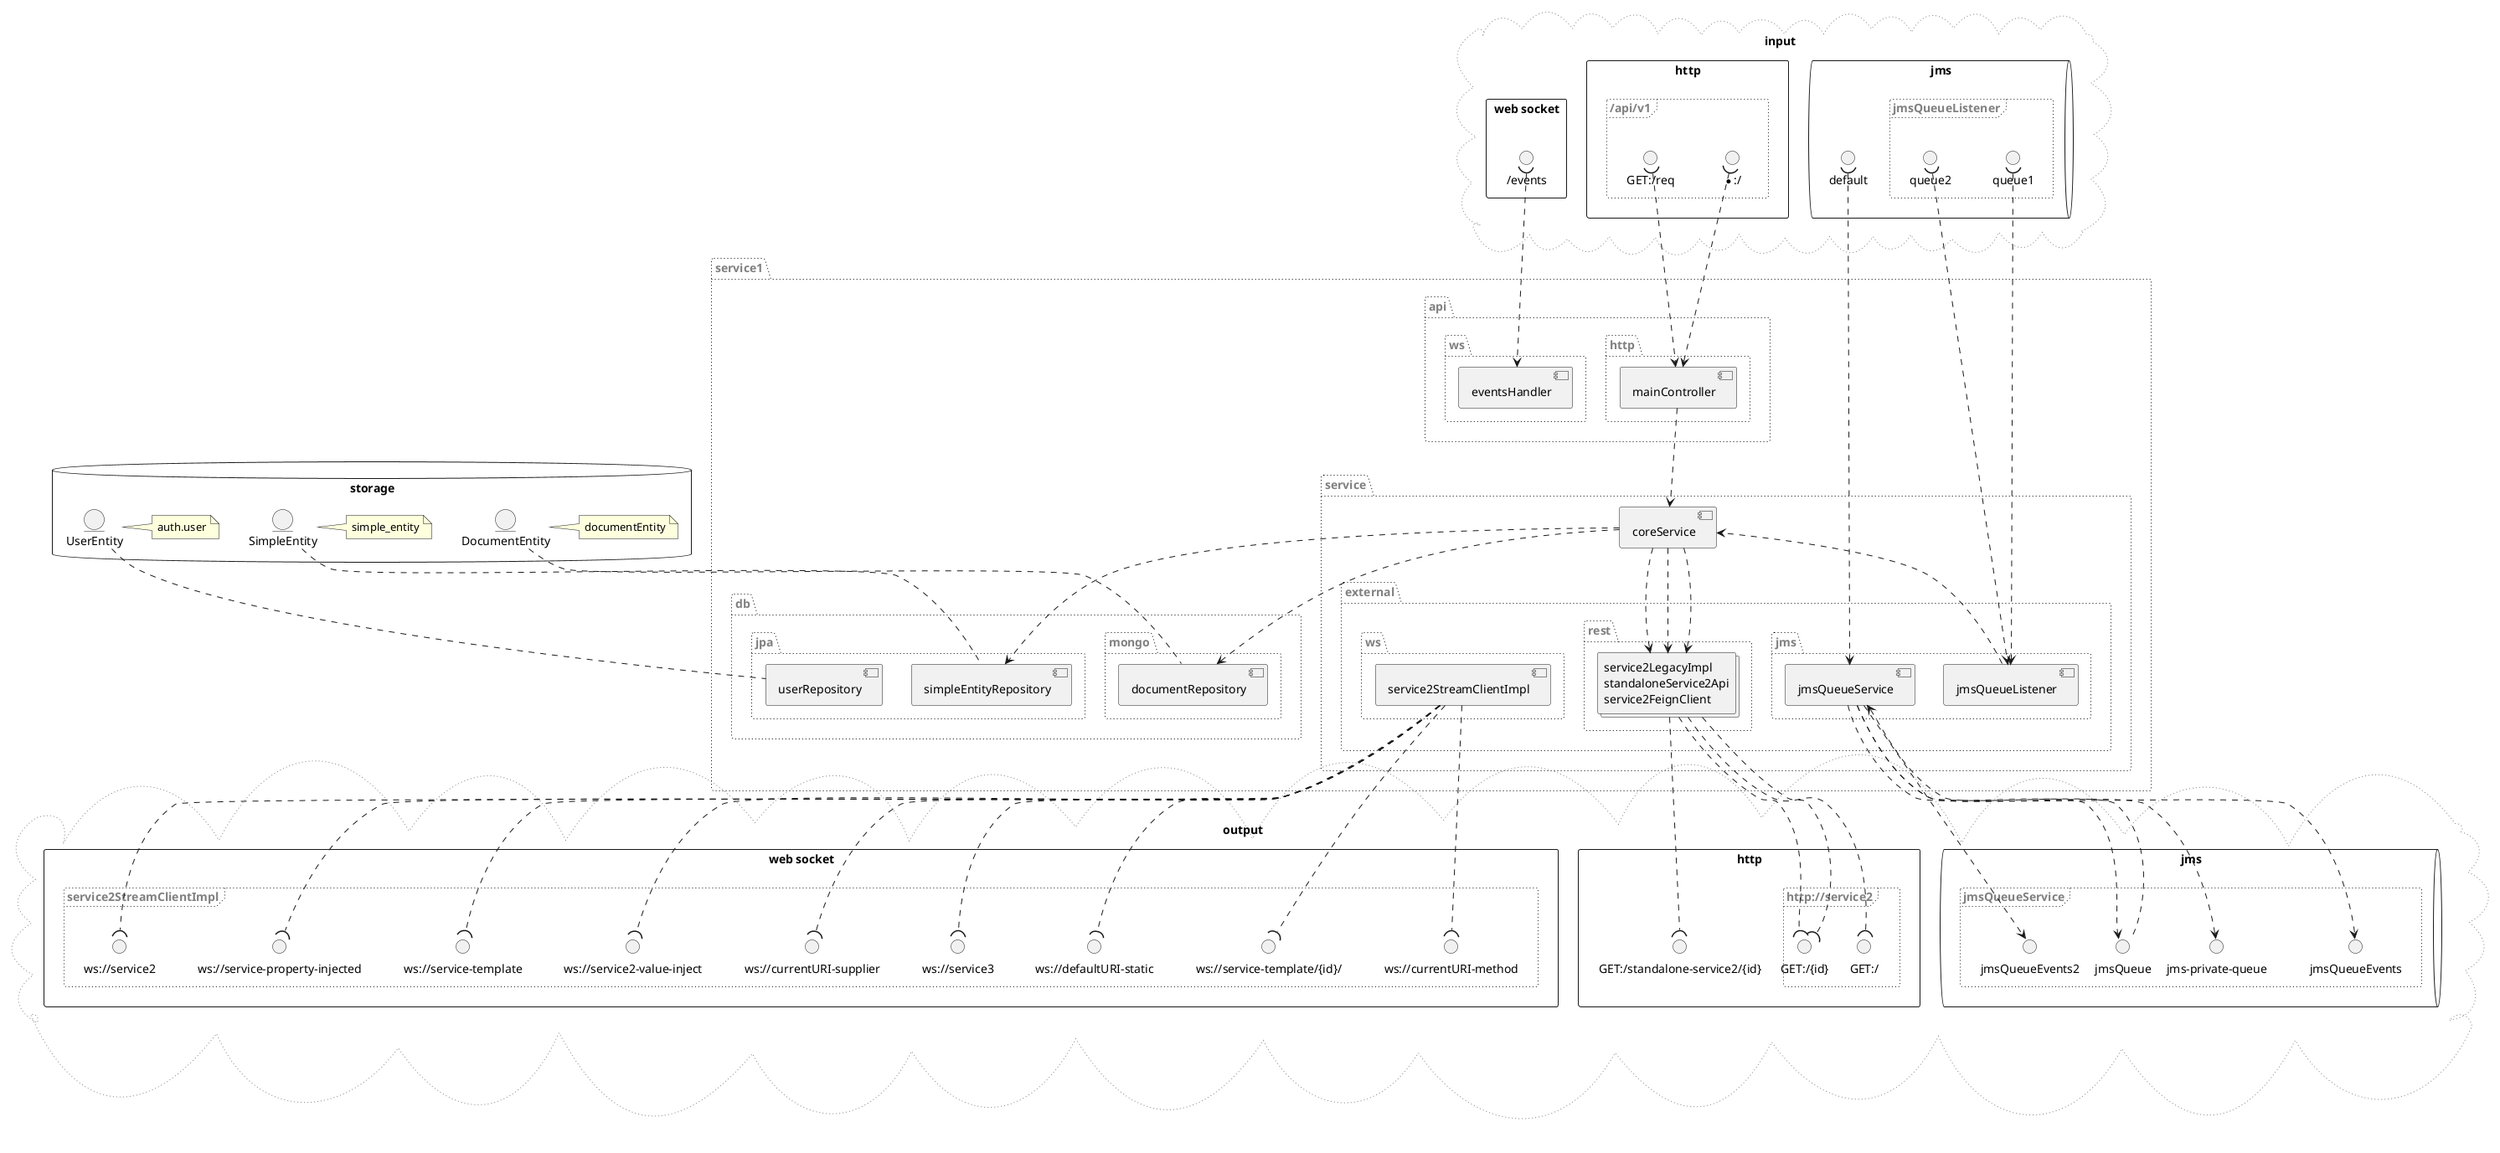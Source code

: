 @startuml
package "service1" as service1 #line.dotted;text:gray {
  package "api" as service1.api #line.dotted;text:gray {
    package "http" as service1.api.http #line.dotted;text:gray {
      component mainController as mainController
    }
    package "ws" as service1.api.ws #line.dotted;text:gray {
      component eventsHandler as eventsHandler
    }
  }
  package "service" as service1.service #line.dotted;text:gray {
    component coreService as coreService
    package "external" as service1.service.external #line.dotted;text:gray {
      package "jms" as service1.service.external.jms #line.dotted;text:gray {
        component jmsQueueListener as jmsQueueListener
        component jmsQueueService as jmsQueueService
      }
      package "rest" as service1.service.external.rest #line.dotted;text:gray {
        collections "service2LegacyImpl\n\
standaloneService2Api\n\
service2FeignClient" as service1.service.external.rest.components
      }
      package "ws" as service1.service.external.ws #line.dotted;text:gray {
        component service2StreamClientImpl as service2StreamClientImpl
      }
    }
  }
  package "db" as service1.db #line.dotted;text:gray {
    package "jpa" as service1.db.jpa #line.dotted;text:gray {
      component simpleEntityRepository as simpleEntityRepository
      component userRepository as userRepository
    }
    package "mongo" as service1.db.mongo #line.dotted;text:gray {
      component documentRepository as documentRepository
    }
  }
}
mainController ..> coreService
coreService ..> service1.service.external.rest.components
coreService ..> service1.service.external.rest.components
coreService ..> service1.service.external.rest.components
coreService ..> simpleEntityRepository
coreService ..> documentRepository
jmsQueueListener ..> coreService
database "storage" as storage {
  entity "SimpleEntity" as internal.storage.service1.db.jpa.model.SimpleEntity
  note right of internal.storage.service1.db.jpa.model.SimpleEntity: simple_entity
  internal.storage.service1.db.jpa.model.SimpleEntity .. simpleEntityRepository
  entity "UserEntity" as internal.storage.service1.db.jpa.model.UserEntity
  note right of internal.storage.service1.db.jpa.model.UserEntity: auth.user
  internal.storage.service1.db.jpa.model.UserEntity .. userRepository
  entity "DocumentEntity" as internal.storage.service1.db.mongo.model.DocumentEntity
  note right of internal.storage.service1.db.mongo.model.DocumentEntity: documentEntity
  internal.storage.service1.db.mongo.model.DocumentEntity .. documentRepository
}
cloud "input" as input #line.dotted;line:gray; {
  rectangle "http" as input.http {
    frame "/api/v1" #line.dotted;text:gray {
      interface "*:/" as in.http...
      in.http... )..> mainController
      interface "GET:/req" as in.http.GET..req
      in.http.GET..req )..> mainController
    }
  }
  rectangle "web socket" as input.websocket {
    interface "/events" as in.ws..events
    in.ws..events )..> eventsHandler
  }
  queue "jms" as input.jms {
    interface "default" as in.jms.default
    in.jms.default )..> jmsQueueService
    frame "jmsQueueListener" as input.jms.jms.jmsQueueListener #line.dotted;text:gray {
      interface "queue2" as in.jms.queue2
      in.jms.queue2 )..> jmsQueueListener
      interface "queue1" as in.jms.queue1
      in.jms.queue1 )..> jmsQueueListener
    }
  }
}
cloud "output" as output #line.dotted;line:gray; {
  rectangle "http" as output.http {
    interface "GET:/standalone-service2/{id}" as out.http.GET..standalone.service2.id
    service1.service.external.rest.components ..( out.http.GET..standalone.service2.id
    frame "http://service2" #line.dotted;text:gray {
      interface "GET:/" as out.http.GET..
      service1.service.external.rest.components ..( out.http.GET..
      interface "GET:/{id}" as out.http.GET..id
      service1.service.external.rest.components ..( out.http.GET..id
      service1.service.external.rest.components ..( out.http.GET..id
    }
  }
  rectangle "web socket" as output.websocket {
    frame "service2StreamClientImpl" as output.websocket.websocket.service2StreamClientImpl #line.dotted;text:gray {
      interface "ws://service2-value-inject" as out.ws.ws...service2.value.inject
      service2StreamClientImpl ..( out.ws.ws...service2.value.inject
      interface "ws://service-template" as out.ws.ws...service.template
      service2StreamClientImpl ..( out.ws.ws...service.template
      interface "ws://service-property-injected" as out.ws.ws...service.property.injected
      service2StreamClientImpl ..( out.ws.ws...service.property.injected
      interface "ws://service2" as out.ws.ws...service2
      service2StreamClientImpl ..( out.ws.ws...service2
      interface "ws://currentURI-method" as out.ws.ws...currentURI.method
      service2StreamClientImpl ..( out.ws.ws...currentURI.method
      interface "ws://service-template/{id}/" as out.ws.ws...service.template.id.
      service2StreamClientImpl ..( out.ws.ws...service.template.id.
      interface "ws://defaultURI-static" as out.ws.ws...defaultURI.static
      service2StreamClientImpl ..( out.ws.ws...defaultURI.static
      interface "ws://service3" as out.ws.ws...service3
      service2StreamClientImpl ..( out.ws.ws...service3
      interface "ws://currentURI-supplier" as out.ws.ws...currentURI.supplier
      service2StreamClientImpl ..( out.ws.ws...currentURI.supplier
    }
  }
  queue "jms" as output.jms {
    frame "jmsQueueService" as output.jms.jms.jmsQueueService #line.dotted;text:gray {
      interface "jmsQueueEvents" as out.jms.jmsQueueEvents
      jmsQueueService ..> out.jms.jmsQueueEvents
      interface "jms-private-queue" as out.jms.jms.private.queue
      jmsQueueService ..> out.jms.jms.private.queue
      interface "jmsQueue" as outIn.jms.jmsQueue
      jmsQueueService ..> outIn.jms.jmsQueue
      jmsQueueService <.. outIn.jms.jmsQueue
      interface "jmsQueueEvents2" as out.jms.jmsQueueEvents2
      jmsQueueService ..> out.jms.jmsQueueEvents2
    }
  }
}
@enduml
